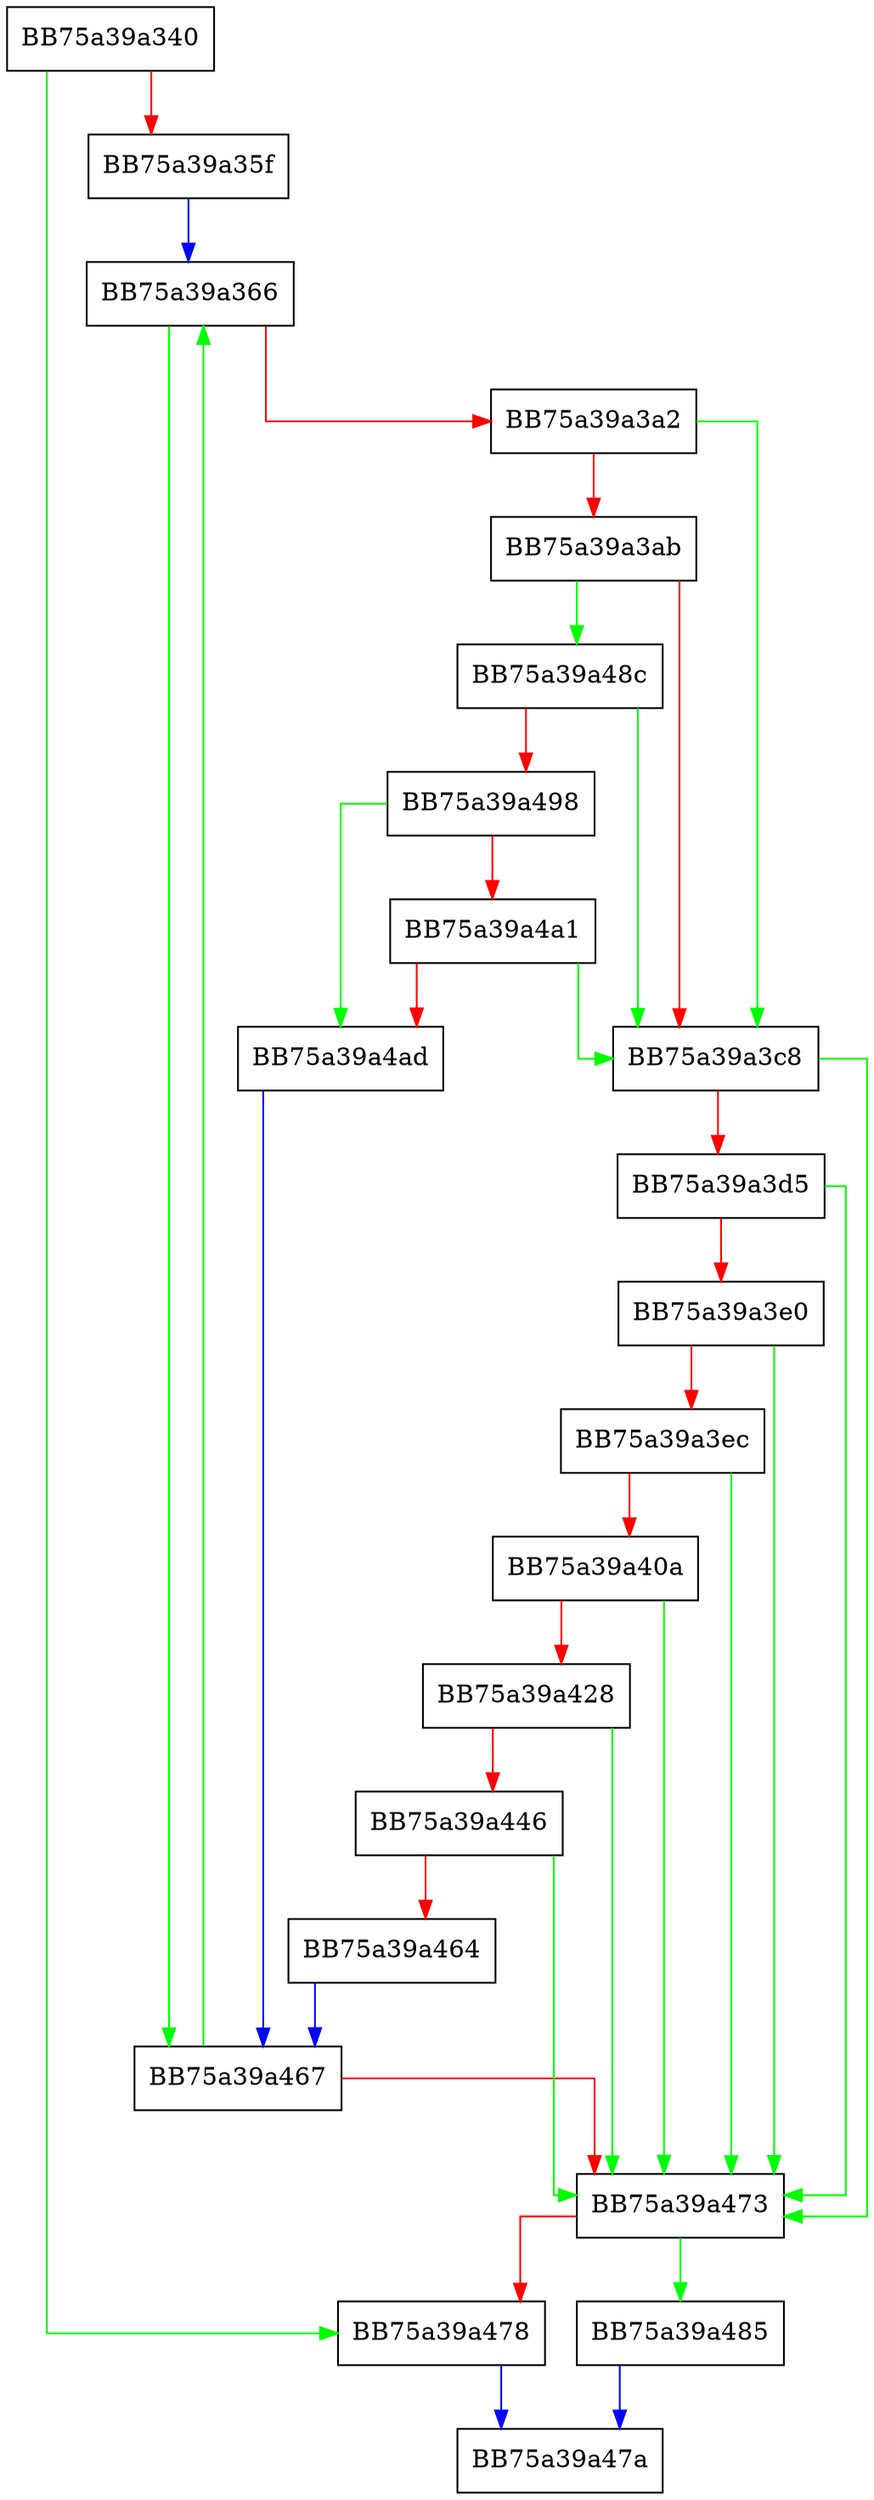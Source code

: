 digraph native_identifier {
  node [shape="box"];
  graph [splines=ortho];
  BB75a39a340 -> BB75a39a478 [color="green"];
  BB75a39a340 -> BB75a39a35f [color="red"];
  BB75a39a35f -> BB75a39a366 [color="blue"];
  BB75a39a366 -> BB75a39a467 [color="green"];
  BB75a39a366 -> BB75a39a3a2 [color="red"];
  BB75a39a3a2 -> BB75a39a3c8 [color="green"];
  BB75a39a3a2 -> BB75a39a3ab [color="red"];
  BB75a39a3ab -> BB75a39a48c [color="green"];
  BB75a39a3ab -> BB75a39a3c8 [color="red"];
  BB75a39a3c8 -> BB75a39a473 [color="green"];
  BB75a39a3c8 -> BB75a39a3d5 [color="red"];
  BB75a39a3d5 -> BB75a39a473 [color="green"];
  BB75a39a3d5 -> BB75a39a3e0 [color="red"];
  BB75a39a3e0 -> BB75a39a473 [color="green"];
  BB75a39a3e0 -> BB75a39a3ec [color="red"];
  BB75a39a3ec -> BB75a39a473 [color="green"];
  BB75a39a3ec -> BB75a39a40a [color="red"];
  BB75a39a40a -> BB75a39a473 [color="green"];
  BB75a39a40a -> BB75a39a428 [color="red"];
  BB75a39a428 -> BB75a39a473 [color="green"];
  BB75a39a428 -> BB75a39a446 [color="red"];
  BB75a39a446 -> BB75a39a473 [color="green"];
  BB75a39a446 -> BB75a39a464 [color="red"];
  BB75a39a464 -> BB75a39a467 [color="blue"];
  BB75a39a467 -> BB75a39a366 [color="green"];
  BB75a39a467 -> BB75a39a473 [color="red"];
  BB75a39a473 -> BB75a39a485 [color="green"];
  BB75a39a473 -> BB75a39a478 [color="red"];
  BB75a39a478 -> BB75a39a47a [color="blue"];
  BB75a39a485 -> BB75a39a47a [color="blue"];
  BB75a39a48c -> BB75a39a3c8 [color="green"];
  BB75a39a48c -> BB75a39a498 [color="red"];
  BB75a39a498 -> BB75a39a4ad [color="green"];
  BB75a39a498 -> BB75a39a4a1 [color="red"];
  BB75a39a4a1 -> BB75a39a3c8 [color="green"];
  BB75a39a4a1 -> BB75a39a4ad [color="red"];
  BB75a39a4ad -> BB75a39a467 [color="blue"];
}